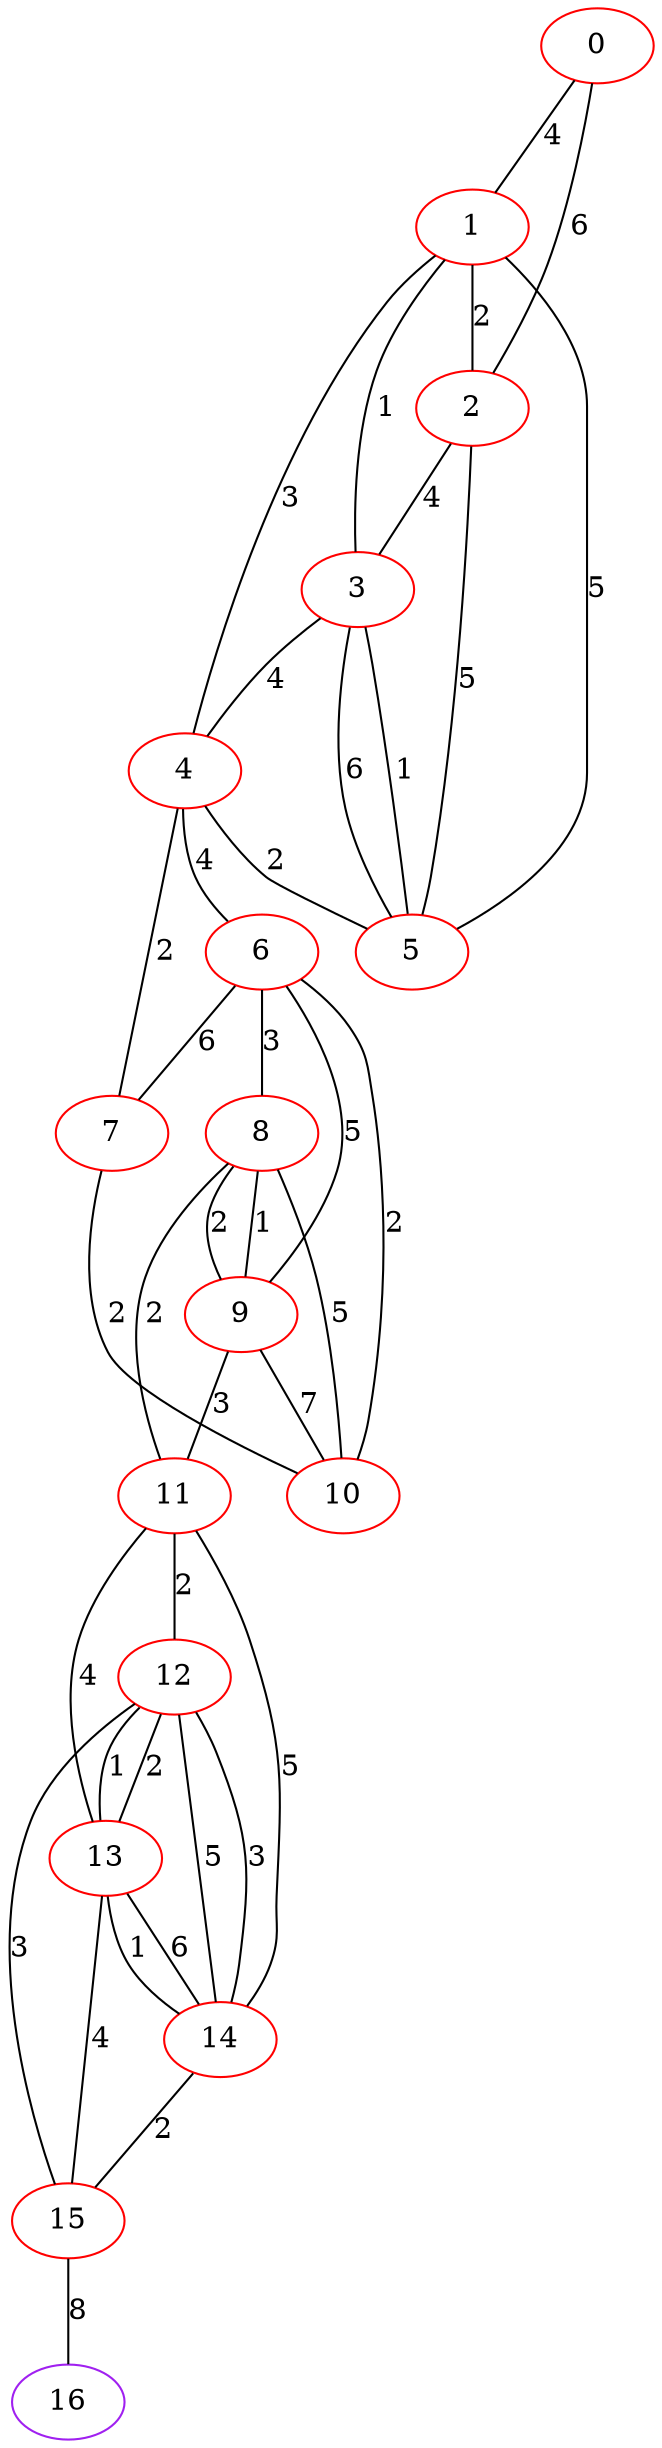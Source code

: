 graph "" {
0 [color=red, weight=1];
1 [color=red, weight=1];
2 [color=red, weight=1];
3 [color=red, weight=1];
4 [color=red, weight=1];
5 [color=red, weight=1];
6 [color=red, weight=1];
7 [color=red, weight=1];
8 [color=red, weight=1];
9 [color=red, weight=1];
10 [color=red, weight=1];
11 [color=red, weight=1];
12 [color=red, weight=1];
13 [color=red, weight=1];
14 [color=red, weight=1];
15 [color=red, weight=1];
16 [color=purple, weight=4];
0 -- 1  [key=0, label=4];
0 -- 2  [key=0, label=6];
1 -- 2  [key=0, label=2];
1 -- 3  [key=0, label=1];
1 -- 4  [key=0, label=3];
1 -- 5  [key=0, label=5];
2 -- 3  [key=0, label=4];
2 -- 5  [key=0, label=5];
3 -- 4  [key=0, label=4];
3 -- 5  [key=0, label=6];
3 -- 5  [key=1, label=1];
4 -- 5  [key=0, label=2];
4 -- 6  [key=0, label=4];
4 -- 7  [key=0, label=2];
6 -- 8  [key=0, label=3];
6 -- 9  [key=0, label=5];
6 -- 10  [key=0, label=2];
6 -- 7  [key=0, label=6];
7 -- 10  [key=0, label=2];
8 -- 9  [key=0, label=2];
8 -- 9  [key=1, label=1];
8 -- 10  [key=0, label=5];
8 -- 11  [key=0, label=2];
9 -- 10  [key=0, label=7];
9 -- 11  [key=0, label=3];
11 -- 12  [key=0, label=2];
11 -- 13  [key=0, label=4];
11 -- 14  [key=0, label=5];
12 -- 13  [key=0, label=1];
12 -- 13  [key=1, label=2];
12 -- 14  [key=0, label=5];
12 -- 14  [key=1, label=3];
12 -- 15  [key=0, label=3];
13 -- 14  [key=0, label=6];
13 -- 14  [key=1, label=1];
13 -- 15  [key=0, label=4];
14 -- 15  [key=0, label=2];
15 -- 16  [key=0, label=8];
}
